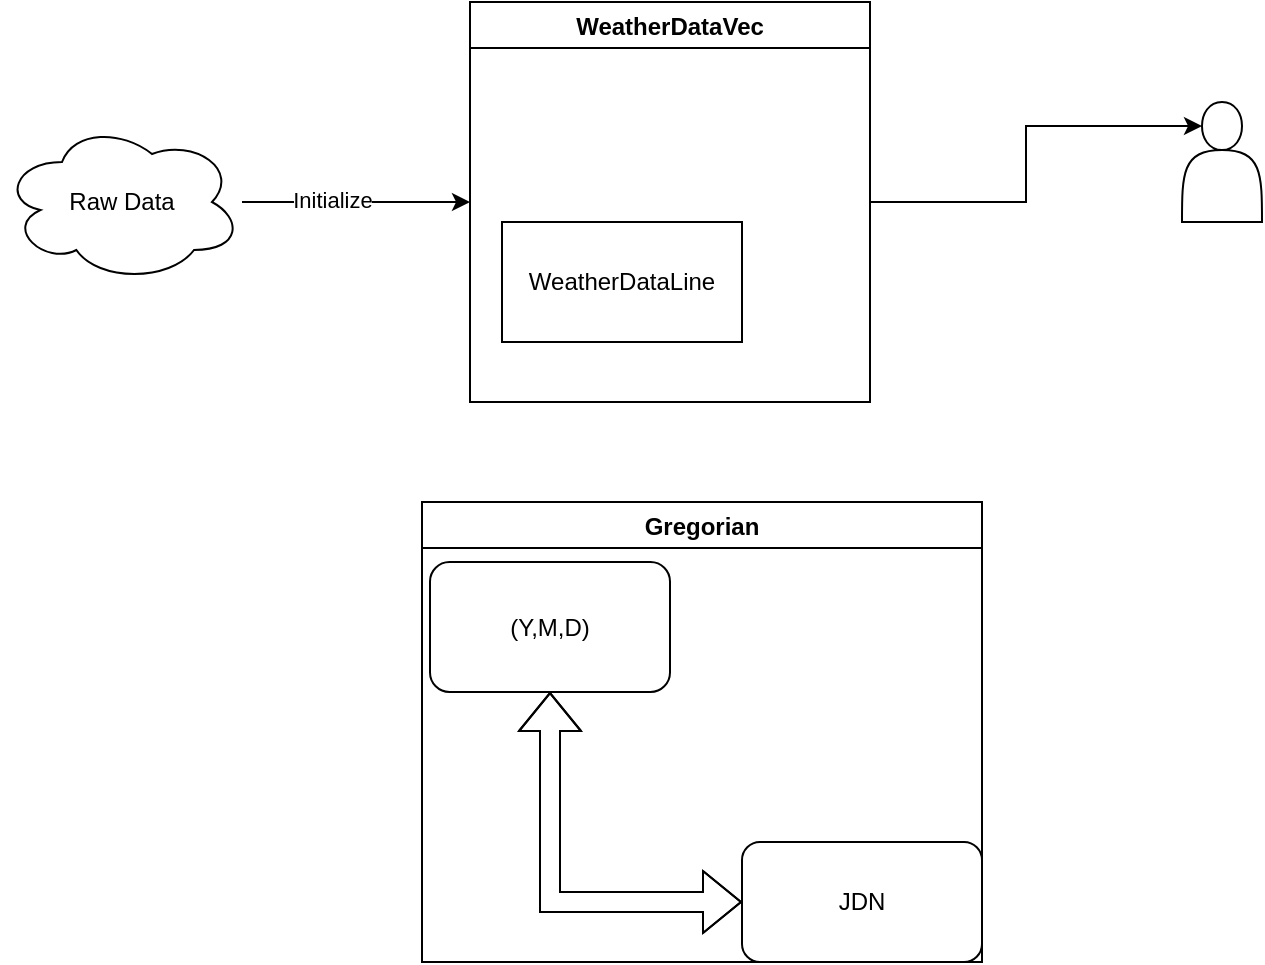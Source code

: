 <mxfile version="15.6.5" type="github">
  <diagram id="C5RBs43oDa-KdzZeNtuy" name="Page-1">
    <mxGraphModel dx="1038" dy="547" grid="1" gridSize="10" guides="1" tooltips="1" connect="1" arrows="1" fold="1" page="1" pageScale="1" pageWidth="827" pageHeight="1169" math="0" shadow="0">
      <root>
        <mxCell id="WIyWlLk6GJQsqaUBKTNV-0" />
        <mxCell id="WIyWlLk6GJQsqaUBKTNV-1" parent="WIyWlLk6GJQsqaUBKTNV-0" />
        <mxCell id="RRST1wuGrqOHtEBvhgzJ-11" value="Raw Data" style="ellipse;shape=cloud;whiteSpace=wrap;html=1;fontColor=default;strokeColor=default;fillColor=default;" parent="WIyWlLk6GJQsqaUBKTNV-1" vertex="1">
          <mxGeometry x="80" y="70" width="120" height="80" as="geometry" />
        </mxCell>
        <mxCell id="RRST1wuGrqOHtEBvhgzJ-15" value="" style="endArrow=classic;html=1;rounded=0;labelBackgroundColor=default;fontColor=default;strokeColor=default;entryX=0;entryY=0.5;entryDx=0;entryDy=0;" parent="WIyWlLk6GJQsqaUBKTNV-1" source="RRST1wuGrqOHtEBvhgzJ-11" target="RRST1wuGrqOHtEBvhgzJ-18" edge="1">
          <mxGeometry relative="1" as="geometry">
            <mxPoint x="360" y="280" as="sourcePoint" />
            <mxPoint x="280" y="160" as="targetPoint" />
            <Array as="points">
              <mxPoint x="270" y="110" />
            </Array>
          </mxGeometry>
        </mxCell>
        <mxCell id="RRST1wuGrqOHtEBvhgzJ-20" value="Initialize" style="edgeLabel;html=1;align=center;verticalAlign=middle;resizable=0;points=[];fontColor=default;" parent="RRST1wuGrqOHtEBvhgzJ-15" vertex="1" connectable="0">
          <mxGeometry x="-0.214" y="1" relative="1" as="geometry">
            <mxPoint as="offset" />
          </mxGeometry>
        </mxCell>
        <mxCell id="ij2dqdRwkNcBmNJzcMHu-5" style="edgeStyle=orthogonalEdgeStyle;rounded=0;orthogonalLoop=1;jettySize=auto;html=1;exitX=1;exitY=0.5;exitDx=0;exitDy=0;entryX=0.25;entryY=0.2;entryDx=0;entryDy=0;entryPerimeter=0;labelBackgroundColor=default;fontColor=default;strokeColor=default;" edge="1" parent="WIyWlLk6GJQsqaUBKTNV-1" source="RRST1wuGrqOHtEBvhgzJ-18" target="RRST1wuGrqOHtEBvhgzJ-21">
          <mxGeometry relative="1" as="geometry" />
        </mxCell>
        <mxCell id="RRST1wuGrqOHtEBvhgzJ-18" value="WeatherDataVec" style="swimlane;fontColor=default;strokeColor=default;fillColor=default;" parent="WIyWlLk6GJQsqaUBKTNV-1" vertex="1">
          <mxGeometry x="314" y="10" width="200" height="200" as="geometry" />
        </mxCell>
        <mxCell id="RRST1wuGrqOHtEBvhgzJ-19" value="WeatherDataLine" style="rounded=0;whiteSpace=wrap;html=1;fontColor=default;strokeColor=default;fillColor=default;" parent="RRST1wuGrqOHtEBvhgzJ-18" vertex="1">
          <mxGeometry x="16" y="110" width="120" height="60" as="geometry" />
        </mxCell>
        <mxCell id="RRST1wuGrqOHtEBvhgzJ-21" value="" style="shape=actor;whiteSpace=wrap;html=1;fontColor=default;strokeColor=default;fillColor=default;" parent="WIyWlLk6GJQsqaUBKTNV-1" vertex="1">
          <mxGeometry x="670" y="60" width="40" height="60" as="geometry" />
        </mxCell>
        <mxCell id="ij2dqdRwkNcBmNJzcMHu-17" value="Gregorian" style="swimlane;labelBackgroundColor=default;fontColor=default;strokeColor=default;fillColor=default;" vertex="1" parent="WIyWlLk6GJQsqaUBKTNV-1">
          <mxGeometry x="290" y="260" width="280" height="230" as="geometry" />
        </mxCell>
        <mxCell id="ij2dqdRwkNcBmNJzcMHu-19" value="(Y,M,D)" style="rounded=1;whiteSpace=wrap;html=1;labelBackgroundColor=default;fontColor=default;strokeColor=default;fillColor=default;" vertex="1" parent="ij2dqdRwkNcBmNJzcMHu-17">
          <mxGeometry x="4" y="30" width="120" height="65" as="geometry" />
        </mxCell>
        <mxCell id="ij2dqdRwkNcBmNJzcMHu-20" value="JDN" style="rounded=1;whiteSpace=wrap;html=1;labelBackgroundColor=default;fontColor=default;strokeColor=default;fillColor=default;" vertex="1" parent="ij2dqdRwkNcBmNJzcMHu-17">
          <mxGeometry x="160" y="170" width="120" height="60" as="geometry" />
        </mxCell>
        <mxCell id="ij2dqdRwkNcBmNJzcMHu-24" value="" style="shape=flexArrow;endArrow=classic;startArrow=classic;html=1;rounded=0;labelBackgroundColor=default;fontColor=default;strokeColor=default;" edge="1" parent="ij2dqdRwkNcBmNJzcMHu-17" source="ij2dqdRwkNcBmNJzcMHu-19" target="ij2dqdRwkNcBmNJzcMHu-20">
          <mxGeometry width="100" height="100" relative="1" as="geometry">
            <mxPoint x="90" y="160" as="sourcePoint" />
            <mxPoint x="190" y="60" as="targetPoint" />
            <Array as="points">
              <mxPoint x="64" y="200" />
            </Array>
          </mxGeometry>
        </mxCell>
      </root>
    </mxGraphModel>
  </diagram>
</mxfile>
